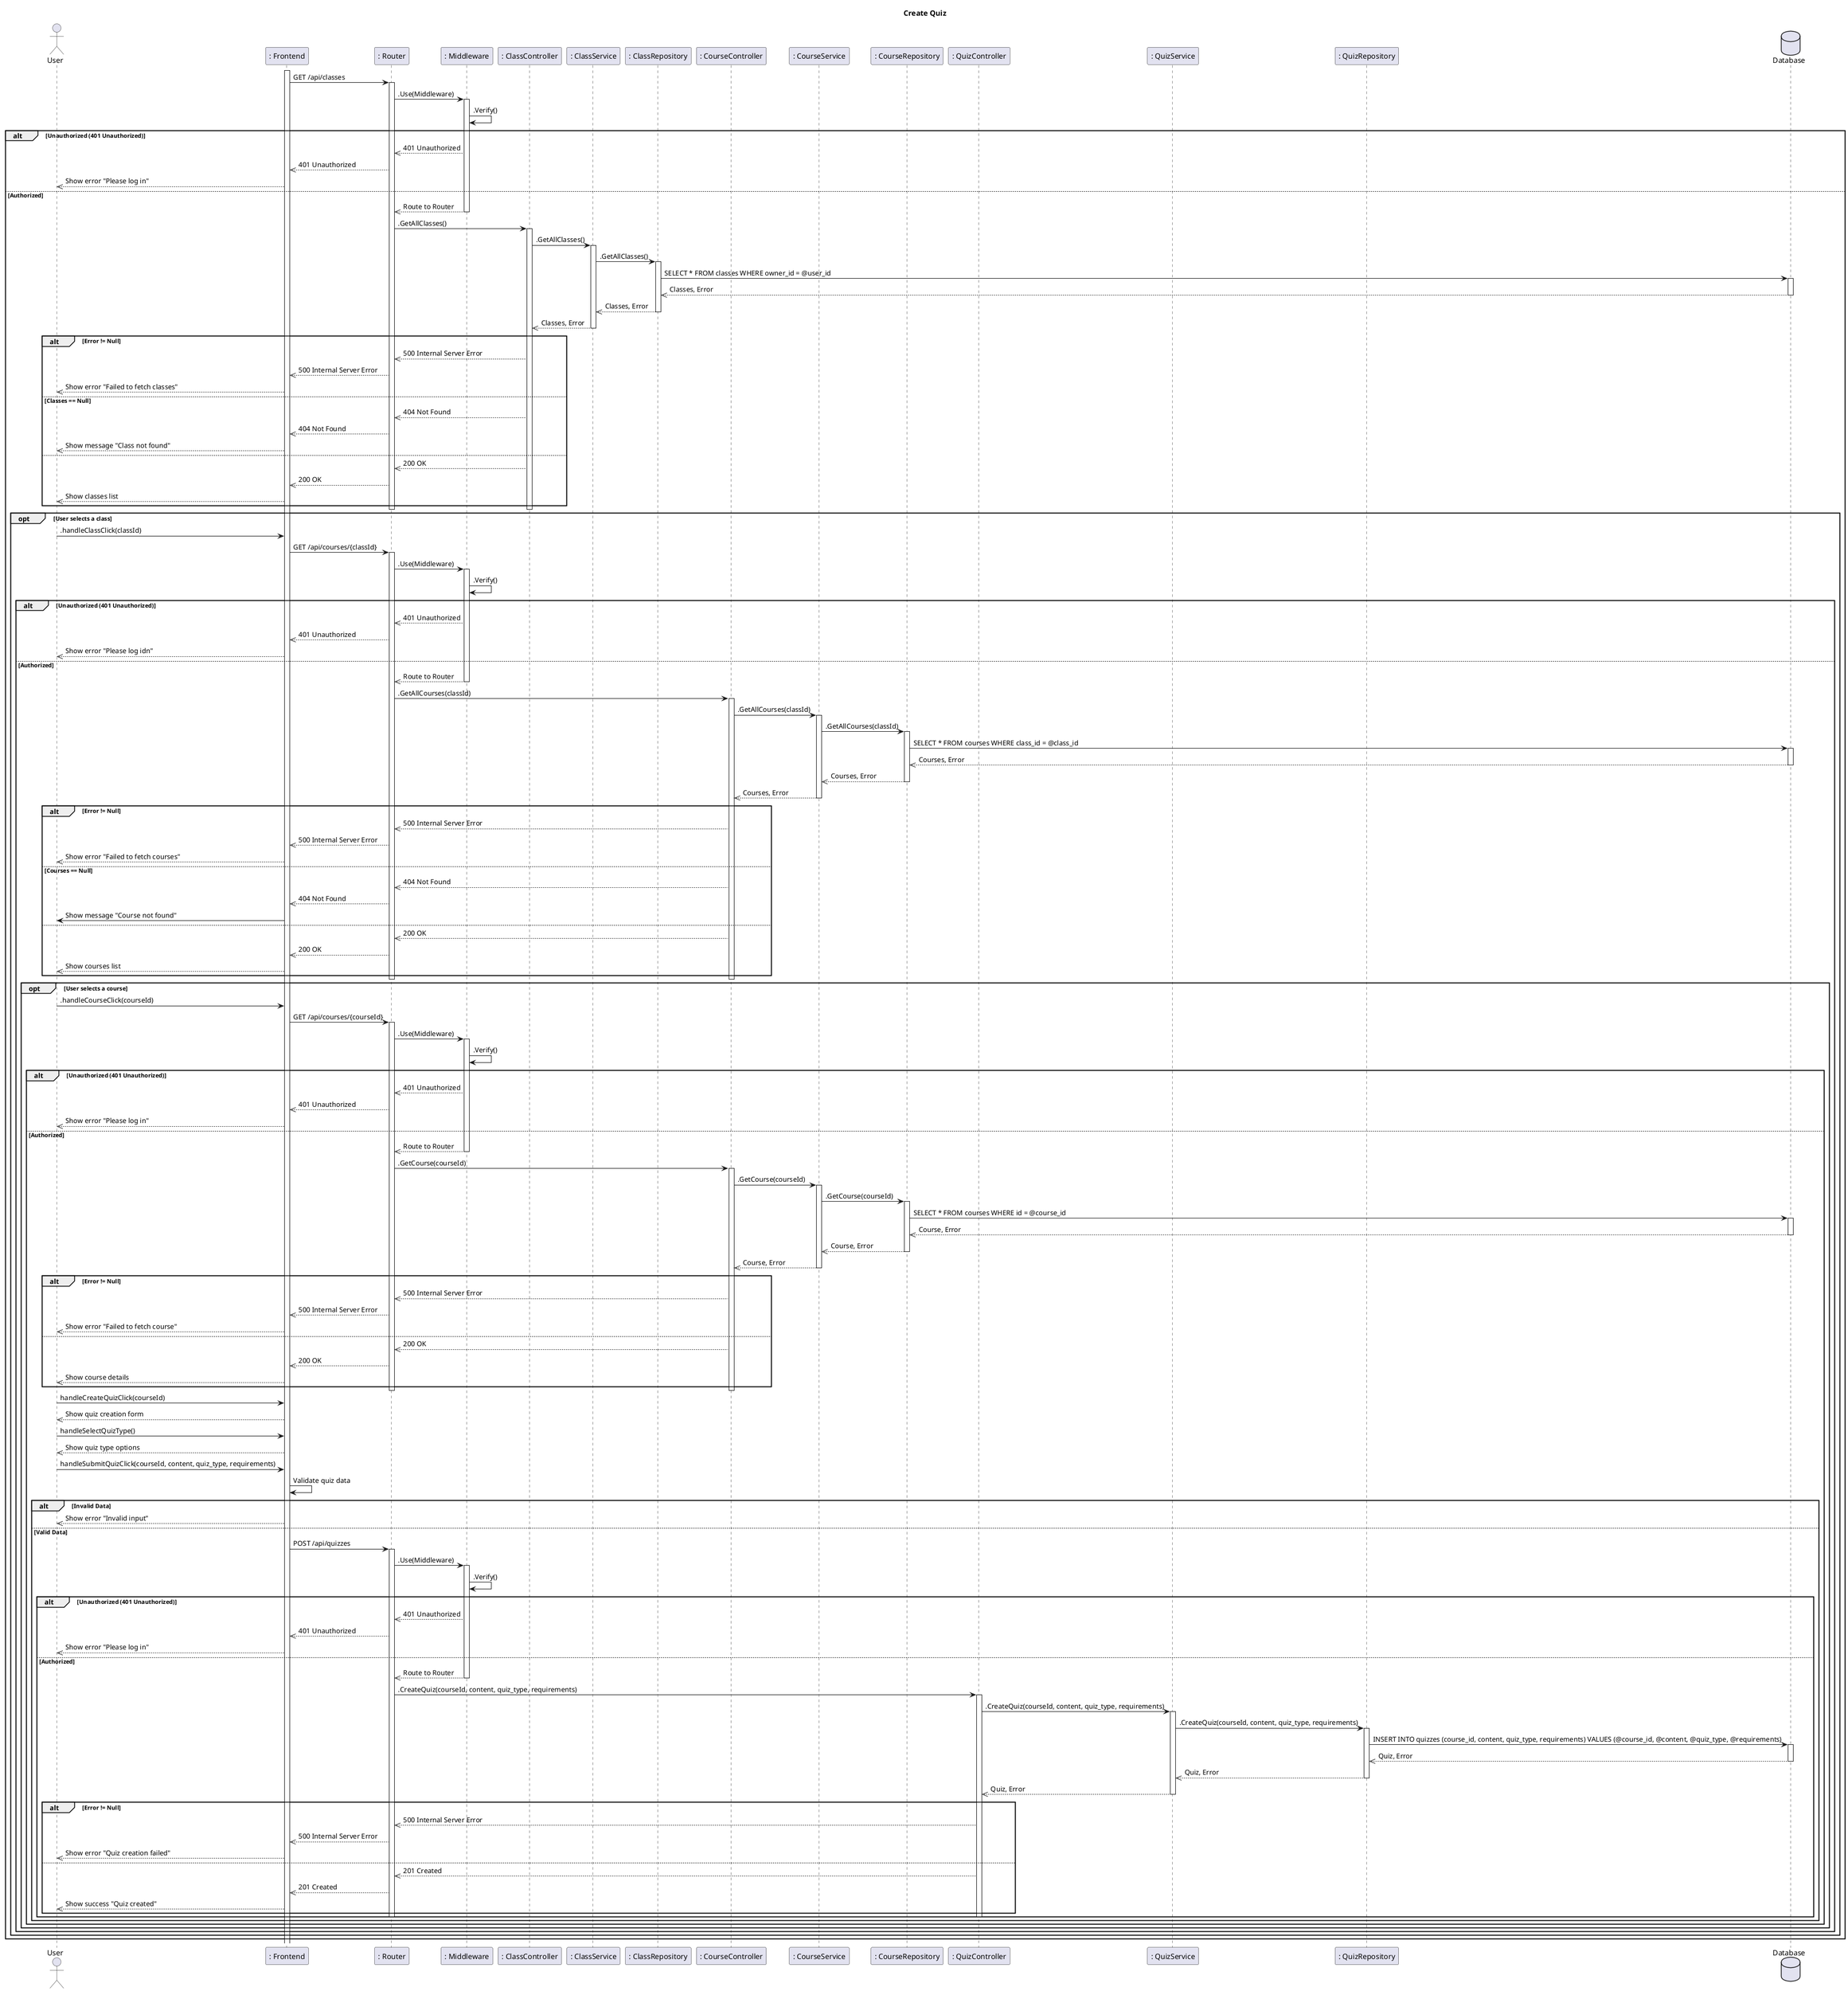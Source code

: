 @startuml SequenceDiagram
title Create Quiz

actor User
participant ": Frontend" as Frontend
participant ": Router" as Router
participant ": Middleware" as Middleware

participant ": ClassController" as ClassController
participant ": ClassService" as ClassService
participant ": ClassRepository" as ClassRepository

participant ": CourseController" as CourseController
participant ": CourseService" as CourseService
participant ": CourseRepository" as CourseRepository

participant ": QuizController" as QuizController
participant ": QuizService" as QuizService
participant ": QuizRepository" as QuizRepository

database Database

activate Frontend


Frontend -> Router: GET /api/classes
activate Router

Router -> Middleware: .Use(Middleware)
activate Middleware
Middleware -> Middleware : .Verify()

alt Unauthorized (401 Unauthorized)
  Middleware -->> Router: 401 Unauthorized
  Router -->> Frontend: 401 Unauthorized
  Frontend -->> User: Show error "Please log in"
else Authorized
  Middleware -->> Router: Route to Router
  deactivate Middleware
  Router -> ClassController: .GetAllClasses()
  activate ClassController
  ClassController -> ClassService: .GetAllClasses()
  activate ClassService
  ClassService -> ClassRepository: .GetAllClasses()
  activate ClassRepository
  ClassRepository -> Database: SELECT * FROM classes WHERE owner_id = @user_id
  activate Database
  Database -->> ClassRepository : Classes, Error
  deactivate Database
  ClassRepository -->> ClassService : Classes, Error
  deactivate ClassRepository
  ClassService -->> ClassController : Classes, Error
  deactivate ClassService
  alt Error != Null
    ClassController -->> Router : 500 Internal Server Error
    Router -->> Frontend : 500 Internal Server Error
    Frontend -->> User : Show error "Failed to fetch classes"
  else Classes == Null
    ClassController -->> Router : 404 Not Found
    Router -->> Frontend : 404 Not Found
    Frontend -->> User : Show message "Class not found"
  else
    ClassController -->> Router : 200 OK
    Router -->> Frontend : 200 OK
    Frontend -->> User : Show classes list
  end
  deactivate ClassController
  deactivate Router

  opt User selects a class
    User -> Frontend: .handleClassClick(classId)
    Frontend -> Router: GET /api/courses/{classId}
    activate Router

    Router -> Middleware: .Use(Middleware)
    activate Middleware
    Middleware -> Middleware : .Verify()
    alt Unauthorized (401 Unauthorized)
      Middleware -->> Router: 401 Unauthorized
      Router -->> Frontend: 401 Unauthorized
      Frontend -->> User: Show error "Please log idn"
    else Authorized
      Middleware -->> Router: Route to Router
      deactivate Middleware
      Router -> CourseController: .GetAllCourses(classId)
      activate CourseController
      CourseController -> CourseService: .GetAllCourses(classId)
      activate CourseService
      CourseService -> CourseRepository: .GetAllCourses(classId)
      activate CourseRepository
      CourseRepository -> Database: SELECT * FROM courses WHERE class_id = @class_id
      activate Database
      Database -->> CourseRepository : Courses, Error
      deactivate Database
      CourseRepository -->> CourseService : Courses, Error
      deactivate CourseRepository
      CourseService -->> CourseController : Courses, Error
      deactivate CourseService
      alt Error != Null
        CourseController -->> Router : 500 Internal Server Error
        Router -->> Frontend : 500 Internal Server Error
        Frontend -->> User : Show error "Failed to fetch courses"
      else Courses == Null
        CourseController -->> Router : 404 Not Found
        Router -->> Frontend : 404 Not Found
        Frontend -> User: Show message "Course not found"
      else
        CourseController -->> Router : 200 OK
        Router -->> Frontend : 200 OK
        Frontend -->> User : Show courses list
      end
      deactivate CourseController
      deactivate Router
      
      opt User selects a course
        User -> Frontend: .handleCourseClick(courseId)
        Frontend -> Router: GET /api/courses/{courseId}
        activate Router
        Router -> Middleware: .Use(Middleware)
        activate Middleware
        Middleware -> Middleware : .Verify()
        alt Unauthorized (401 Unauthorized)
          Middleware -->> Router: 401 Unauthorized
          Router -->> Frontend: 401 Unauthorized
          Frontend -->> User: Show error "Please log in"
        else Authorized
          Middleware -->> Router: Route to Router
          deactivate Middleware
          Router -> CourseController: .GetCourse(courseId)
          activate CourseController
          CourseController -> CourseService: .GetCourse(courseId)
          activate CourseService
          CourseService -> CourseRepository: .GetCourse(courseId)
          activate CourseRepository
          CourseRepository -> Database: SELECT * FROM courses WHERE id = @course_id
          activate Database
          Database -->> CourseRepository : Course, Error
          deactivate Database
          CourseRepository -->> CourseService : Course, Error
          deactivate CourseRepository
          CourseService -->> CourseController : Course, Error
          deactivate CourseService
          alt Error != Null
            CourseController -->> Router : 500 Internal Server Error
            Router -->> Frontend : 500 Internal Server Error
            Frontend -->> User : Show error "Failed to fetch course"
          else
            CourseController -->> Router : 200 OK
            Router -->> Frontend : 200 OK
            Frontend -->> User : Show course details
          end
          deactivate CourseController
          deactivate Router
          User -> Frontend : handleCreateQuizClick(courseId)
          Frontend -->> User : Show quiz creation form
          User -> Frontend : handleSelectQuizType()
          Frontend -->> User : Show quiz type options
          User -> Frontend : handleSubmitQuizClick(courseId, content, quiz_type, requirements)
          Frontend -> Frontend : Validate quiz data
          alt Invalid Data
            Frontend -->> User : Show error "Invalid input"
          else Valid Data
            Frontend -> Router: POST /api/quizzes
            activate Router
            Router -> Middleware: .Use(Middleware)
            activate Middleware
            Middleware -> Middleware : .Verify()
            alt Unauthorized (401 Unauthorized)
              Middleware -->> Router: 401 Unauthorized
              Router -->> Frontend: 401 Unauthorized
              Frontend -->> User: Show error "Please log in"
            else Authorized
              Middleware -->> Router: Route to Router
              deactivate Middleware
              Router -> QuizController: .CreateQuiz(courseId, content, quiz_type, requirements)
              activate QuizController
              QuizController -> QuizService: .CreateQuiz(courseId, content, quiz_type, requirements)
              activate QuizService
              QuizService -> QuizRepository: .CreateQuiz(courseId, content, quiz_type, requirements)
              activate QuizRepository
              QuizRepository -> Database: INSERT INTO quizzes (course_id, content, quiz_type, requirements) VALUES (@course_id, @content, @quiz_type, @requirements)
              activate Database
              Database -->> QuizRepository : Quiz, Error
              deactivate Database
              QuizRepository -->> QuizService : Quiz, Error
              deactivate QuizRepository
              QuizService -->> QuizController : Quiz, Error
              deactivate QuizService
              alt Error != Null
                QuizController -->> Router : 500 Internal Server Error
                Router -->> Frontend : 500 Internal Server Error
                Frontend -->> User : Show error "Quiz creation failed"
              else
                QuizController -->> Router : 201 Created
                Router -->> Frontend : 201 Created
                Frontend -->> User : Show success "Quiz created"
              end
              deactivate QuizController
              deactivate Router
            end
          end
        end
      end
    end
  end
end
@enduml
